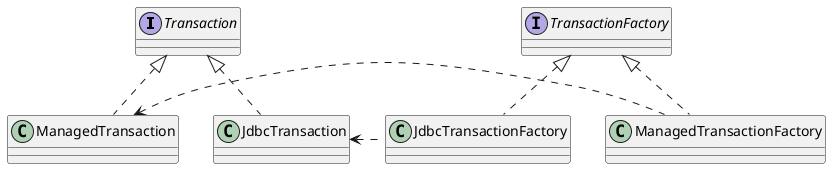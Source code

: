 @startuml

interface Transaction
interface TransactionFactory

class JdbcTransaction
class ManagedTransaction

class JdbcTransactionFactory
class ManagedTransactionFactory

Transaction <|.. JdbcTransaction
Transaction <|.. ManagedTransaction
TransactionFactory <|.. JdbcTransactionFactory
TransactionFactory <|.. ManagedTransactionFactory

JdbcTransaction <.JdbcTransactionFactory
ManagedTransaction <. ManagedTransactionFactory

@enduml